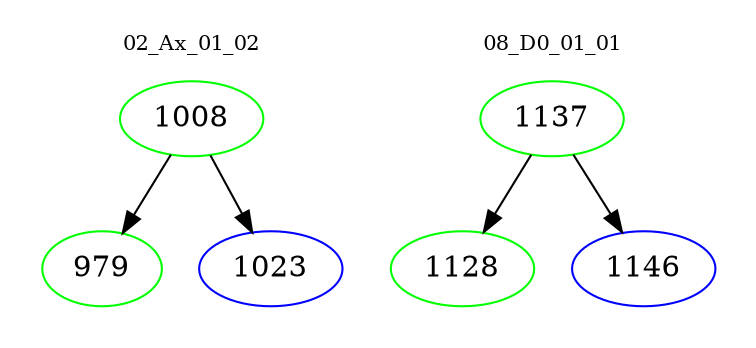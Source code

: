 digraph{
subgraph cluster_0 {
color = white
label = "02_Ax_01_02";
fontsize=10;
T0_1008 [label="1008", color="green"]
T0_1008 -> T0_979 [color="black"]
T0_979 [label="979", color="green"]
T0_1008 -> T0_1023 [color="black"]
T0_1023 [label="1023", color="blue"]
}
subgraph cluster_1 {
color = white
label = "08_D0_01_01";
fontsize=10;
T1_1137 [label="1137", color="green"]
T1_1137 -> T1_1128 [color="black"]
T1_1128 [label="1128", color="green"]
T1_1137 -> T1_1146 [color="black"]
T1_1146 [label="1146", color="blue"]
}
}
